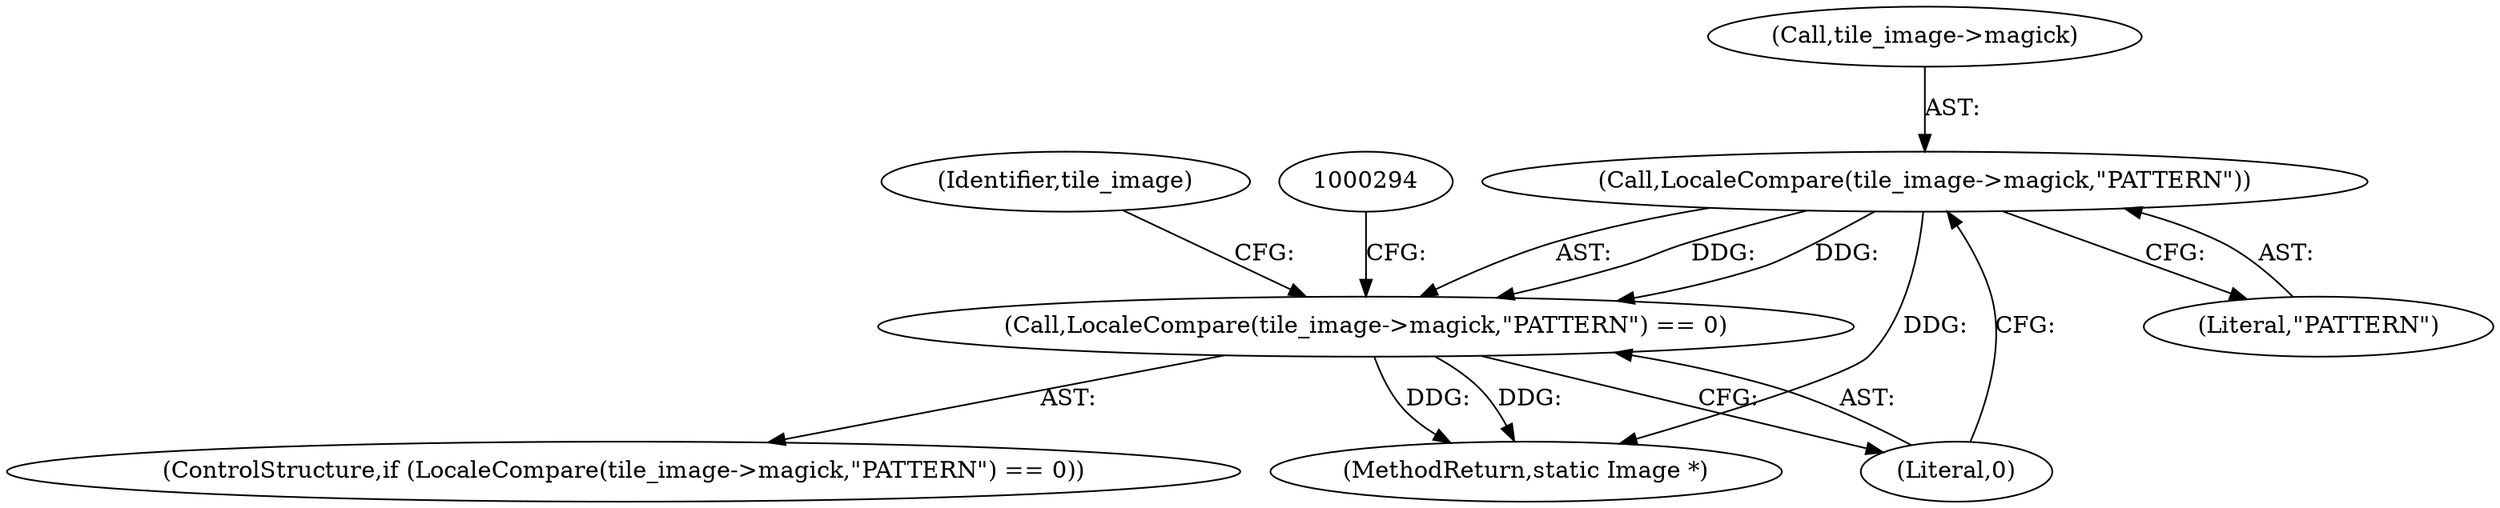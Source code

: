digraph "0_ImageMagick_f6e9d0d9955e85bdd7540b251cd50d598dacc5e6_63@pointer" {
"1000272" [label="(Call,LocaleCompare(tile_image->magick,\"PATTERN\"))"];
"1000271" [label="(Call,LocaleCompare(tile_image->magick,\"PATTERN\") == 0)"];
"1000270" [label="(ControlStructure,if (LocaleCompare(tile_image->magick,\"PATTERN\") == 0))"];
"1000272" [label="(Call,LocaleCompare(tile_image->magick,\"PATTERN\"))"];
"1000316" [label="(MethodReturn,static Image *)"];
"1000273" [label="(Call,tile_image->magick)"];
"1000277" [label="(Literal,0)"];
"1000271" [label="(Call,LocaleCompare(tile_image->magick,\"PATTERN\") == 0)"];
"1000276" [label="(Literal,\"PATTERN\")"];
"1000282" [label="(Identifier,tile_image)"];
"1000272" -> "1000271"  [label="AST: "];
"1000272" -> "1000276"  [label="CFG: "];
"1000273" -> "1000272"  [label="AST: "];
"1000276" -> "1000272"  [label="AST: "];
"1000277" -> "1000272"  [label="CFG: "];
"1000272" -> "1000316"  [label="DDG: "];
"1000272" -> "1000271"  [label="DDG: "];
"1000272" -> "1000271"  [label="DDG: "];
"1000271" -> "1000270"  [label="AST: "];
"1000271" -> "1000277"  [label="CFG: "];
"1000277" -> "1000271"  [label="AST: "];
"1000282" -> "1000271"  [label="CFG: "];
"1000294" -> "1000271"  [label="CFG: "];
"1000271" -> "1000316"  [label="DDG: "];
"1000271" -> "1000316"  [label="DDG: "];
}
